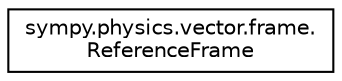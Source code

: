 digraph "Graphical Class Hierarchy"
{
 // LATEX_PDF_SIZE
  edge [fontname="Helvetica",fontsize="10",labelfontname="Helvetica",labelfontsize="10"];
  node [fontname="Helvetica",fontsize="10",shape=record];
  rankdir="LR";
  Node0 [label="sympy.physics.vector.frame.\lReferenceFrame",height=0.2,width=0.4,color="black", fillcolor="white", style="filled",URL="$classsympy_1_1physics_1_1vector_1_1frame_1_1ReferenceFrame.html",tooltip=" "];
}
